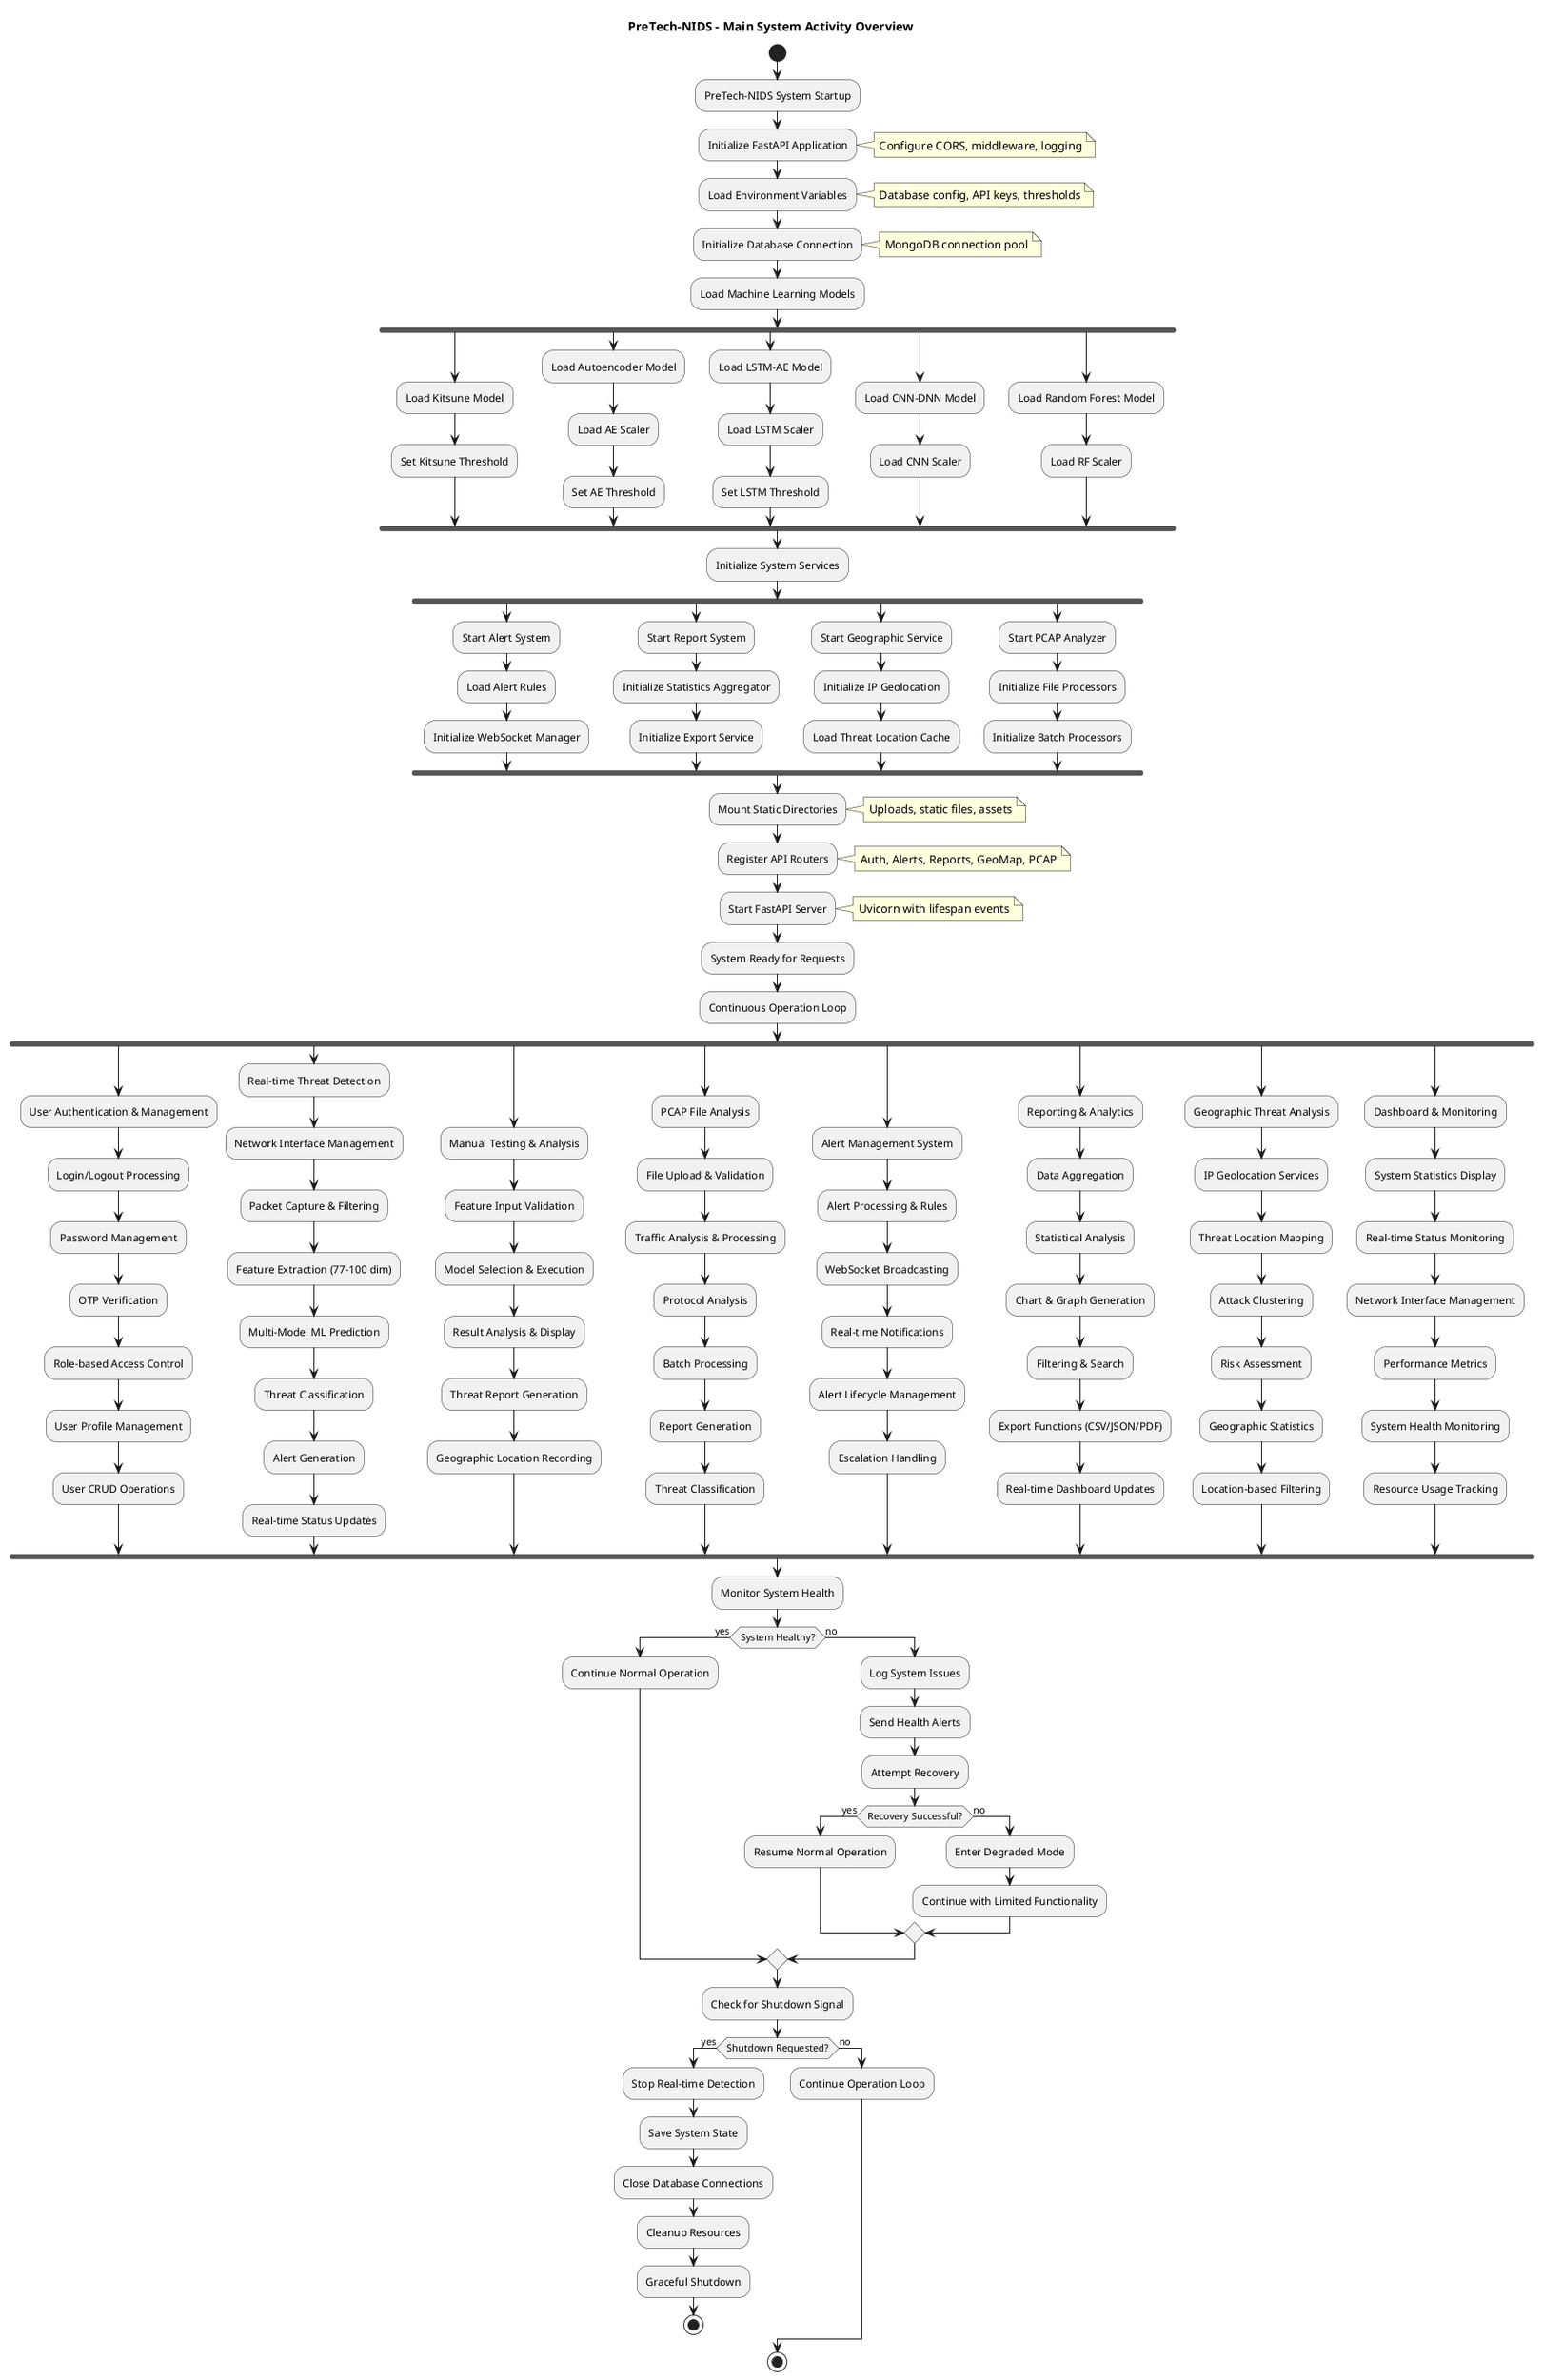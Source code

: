 @startuml
title PreTech-NIDS - Main System Activity Overview
hide circle

start
:PreTech-NIDS System Startup;

:Initialize FastAPI Application;
note right: Configure CORS, middleware, logging

:Load Environment Variables;
note right: Database config, API keys, thresholds

:Initialize Database Connection;
note right: MongoDB connection pool

:Load Machine Learning Models;
fork
  :Load Kitsune Model;
  :Set Kitsune Threshold;
fork again
  :Load Autoencoder Model;
  :Load AE Scaler;
  :Set AE Threshold;
fork again
  :Load LSTM-AE Model;
  :Load LSTM Scaler;
  :Set LSTM Threshold;
fork again
  :Load CNN-DNN Model;
  :Load CNN Scaler;
fork again
  :Load Random Forest Model;
  :Load RF Scaler;
end fork

:Initialize System Services;
fork
  :Start Alert System;
  :Load Alert Rules;
  :Initialize WebSocket Manager;
fork again
  :Start Report System;
  :Initialize Statistics Aggregator;
  :Initialize Export Service;
fork again
  :Start Geographic Service;
  :Initialize IP Geolocation;
  :Load Threat Location Cache;
fork again
  :Start PCAP Analyzer;
  :Initialize File Processors;
  :Initialize Batch Processors;
end fork

:Mount Static Directories;
note right: Uploads, static files, assets

:Register API Routers;
note right: Auth, Alerts, Reports, GeoMap, PCAP

:Start FastAPI Server;
note right: Uvicorn with lifespan events

:System Ready for Requests;

:Continuous Operation Loop;
fork
  :User Authentication & Management;
  :Login/Logout Processing;
  :Password Management;
  :OTP Verification;
  :Role-based Access Control;
  :User Profile Management;
  :User CRUD Operations;
fork again
  :Real-time Threat Detection;
  :Network Interface Management;
  :Packet Capture & Filtering;
  :Feature Extraction (77-100 dim);
  :Multi-Model ML Prediction;
  :Threat Classification;
  :Alert Generation;
  :Real-time Status Updates;
fork again
  :Manual Testing & Analysis;
  :Feature Input Validation;
  :Model Selection & Execution;
  :Result Analysis & Display;
  :Threat Report Generation;
  :Geographic Location Recording;
fork again
  :PCAP File Analysis;
  :File Upload & Validation;
  :Traffic Analysis & Processing;
  :Protocol Analysis;
  :Batch Processing;
  :Report Generation;
  :Threat Classification;
fork again
  :Alert Management System;
  :Alert Processing & Rules;
  :WebSocket Broadcasting;
  :Real-time Notifications;
  :Alert Lifecycle Management;
  :Escalation Handling;
fork again
  :Reporting & Analytics;
  :Data Aggregation;
  :Statistical Analysis;
  :Chart & Graph Generation;
  :Filtering & Search;
  :Export Functions (CSV/JSON/PDF);
  :Real-time Dashboard Updates;
fork again
  :Geographic Threat Analysis;
  :IP Geolocation Services;
  :Threat Location Mapping;
  :Attack Clustering;
  :Risk Assessment;
  :Geographic Statistics;
  :Location-based Filtering;
fork again
  :Dashboard & Monitoring;
  :System Statistics Display;
  :Real-time Status Monitoring;
  :Network Interface Management;
  :Performance Metrics;
  :System Health Monitoring;
  :Resource Usage Tracking;
end fork

:Monitor System Health;
if (System Healthy?) then (yes)
  :Continue Normal Operation;
else (no)
  :Log System Issues;
  :Send Health Alerts;
  :Attempt Recovery;
  if (Recovery Successful?) then (yes)
    :Resume Normal Operation;
  else (no)
    :Enter Degraded Mode;
    :Continue with Limited Functionality;
  endif
endif

:Check for Shutdown Signal;
if (Shutdown Requested?) then (yes)
  :Stop Real-time Detection;
  :Save System State;
  :Close Database Connections;
  :Cleanup Resources;
  :Graceful Shutdown;
  stop
else (no)
  :Continue Operation Loop;
endif

stop
@enduml
